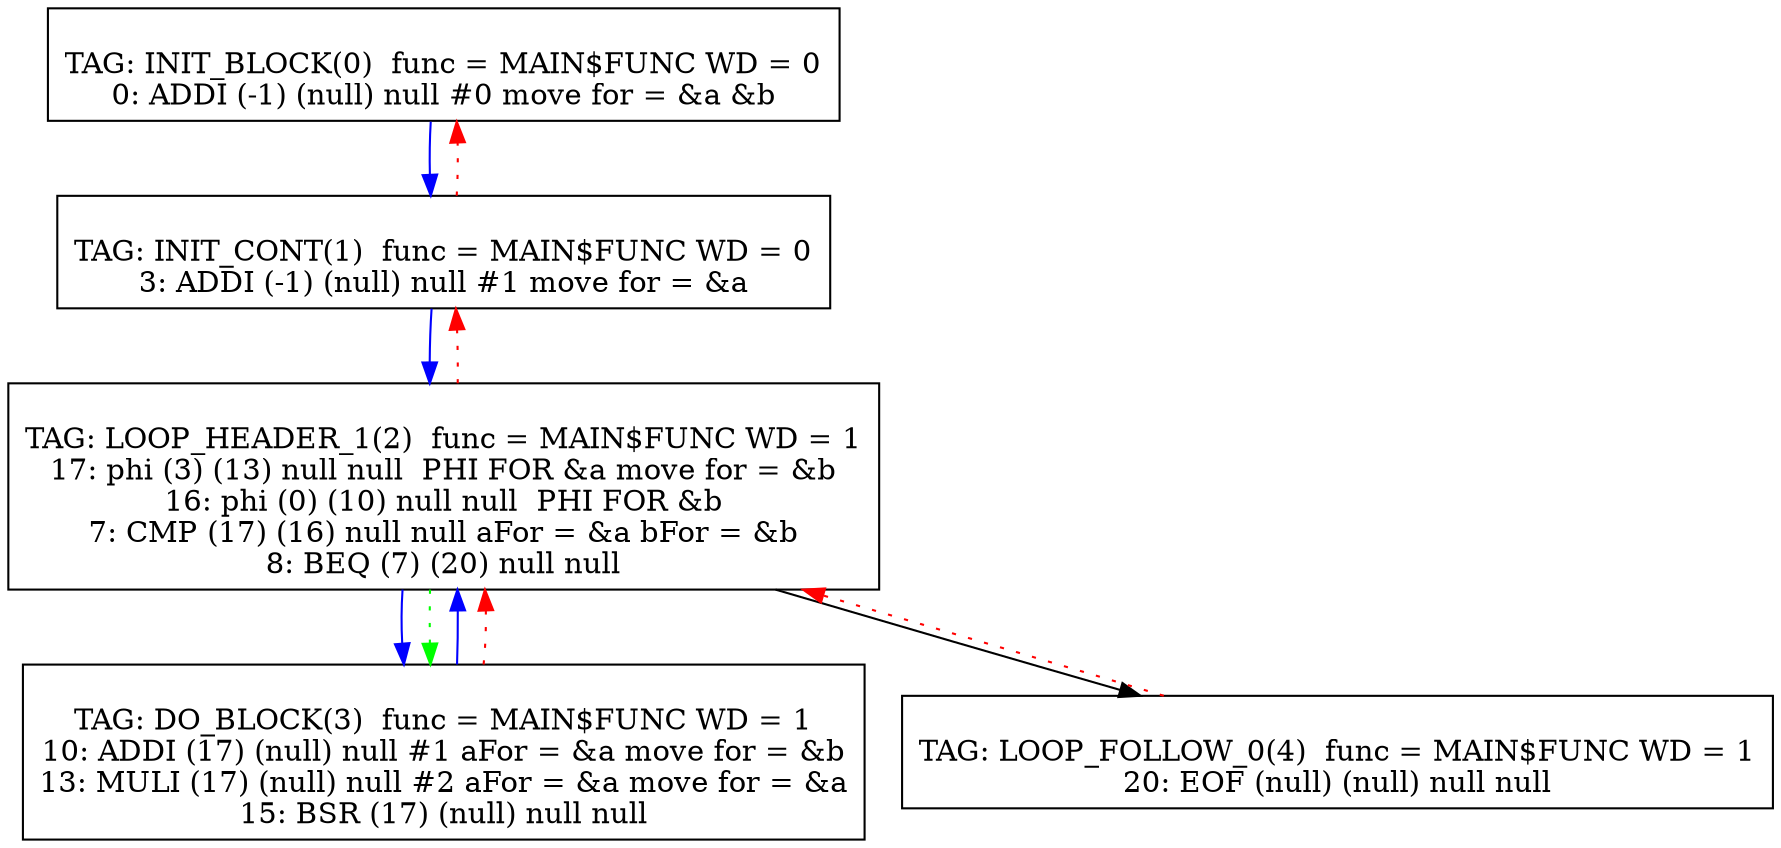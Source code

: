 digraph {
0[label="
TAG: INIT_BLOCK(0)  func = MAIN$FUNC WD = 0
0: ADDI (-1) (null) null #0 move for = &a &b
"];
0[shape=box];
0 -> 1[color=blue]
1[label="
TAG: INIT_CONT(1)  func = MAIN$FUNC WD = 0
3: ADDI (-1) (null) null #1 move for = &a
"];
1[shape=box];
1 -> 2[color=blue]
1 -> 0[color=red][style=dotted]
2[label="
TAG: LOOP_HEADER_1(2)  func = MAIN$FUNC WD = 1
17: phi (3) (13) null null  PHI FOR &a move for = &b
16: phi (0) (10) null null  PHI FOR &b
7: CMP (17) (16) null null aFor = &a bFor = &b
8: BEQ (7) (20) null null
"];
2[shape=box];
2 -> 3[color=blue]
2 -> 4[color=black]
2 -> 1[color=red][style=dotted]
2 -> 3[color=green][style=dotted]
3[label="
TAG: DO_BLOCK(3)  func = MAIN$FUNC WD = 1
10: ADDI (17) (null) null #1 aFor = &a move for = &b
13: MULI (17) (null) null #2 aFor = &a move for = &a
15: BSR (17) (null) null null
"];
3[shape=box];
3 -> 2[color=blue]
3 -> 2[color=red][style=dotted]
4[label="
TAG: LOOP_FOLLOW_0(4)  func = MAIN$FUNC WD = 1
20: EOF (null) (null) null null
"];
4[shape=box];
4 -> 2[color=red][style=dotted]
}